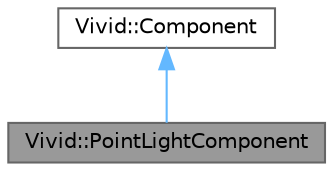 digraph "Vivid::PointLightComponent"
{
 // LATEX_PDF_SIZE
  bgcolor="transparent";
  edge [fontname=Helvetica,fontsize=10,labelfontname=Helvetica,labelfontsize=10];
  node [fontname=Helvetica,fontsize=10,shape=box,height=0.2,width=0.4];
  Node1 [label="Vivid::PointLightComponent",height=0.2,width=0.4,color="gray40", fillcolor="grey60", style="filled", fontcolor="black",tooltip="Contains a PointLightComponent."];
  Node2 -> Node1 [dir="back",color="steelblue1",style="solid"];
  Node2 [label="Vivid::Component",height=0.2,width=0.4,color="gray40", fillcolor="white", style="filled",URL="$d9/da4/class_vivid_1_1_component.html",tooltip="Contains a Component."];
}
